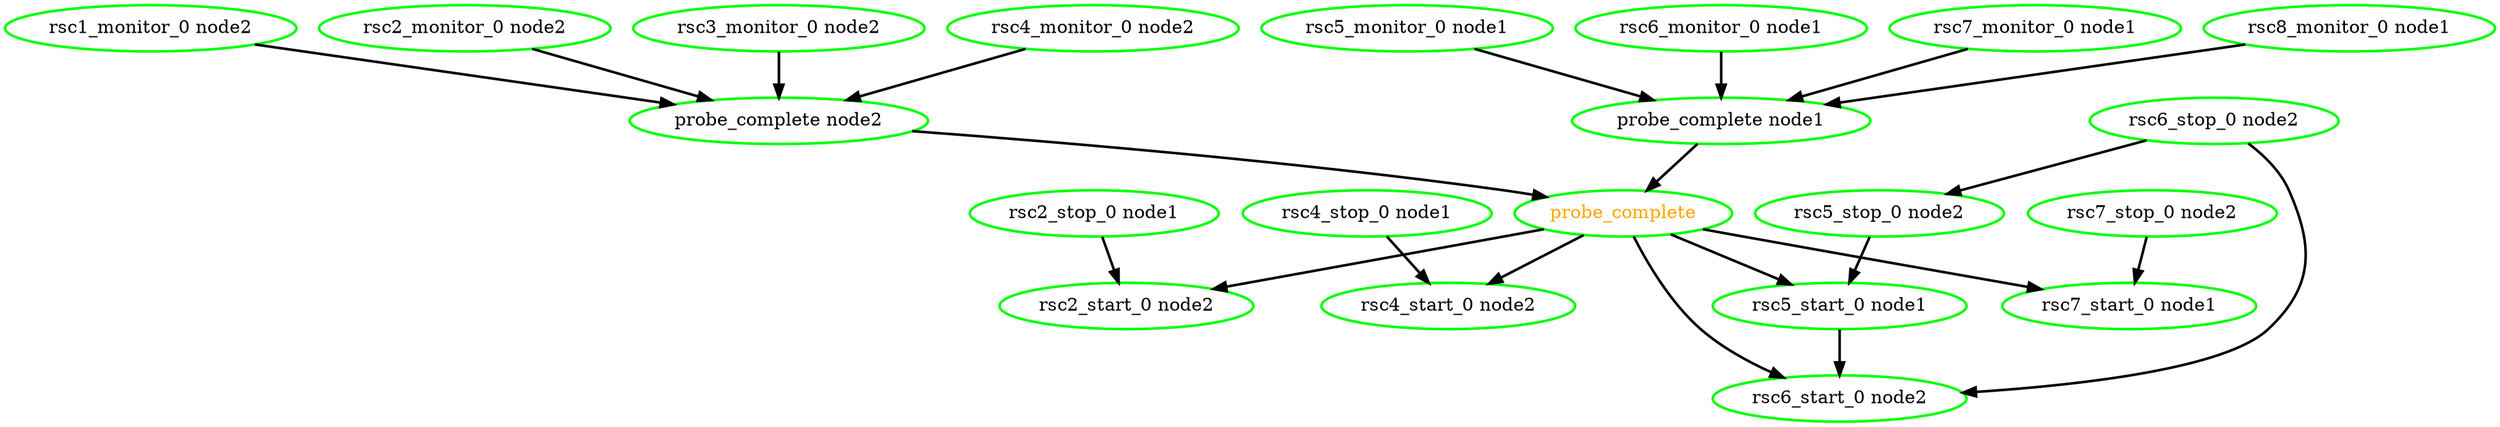  digraph "g" {
"probe_complete node1" -> "probe_complete" [ style = bold]
"probe_complete node1" [ style=bold color="green" fontcolor="black" ]
"probe_complete node2" -> "probe_complete" [ style = bold]
"probe_complete node2" [ style=bold color="green" fontcolor="black" ]
"probe_complete" -> "rsc2_start_0 node2" [ style = bold]
"probe_complete" -> "rsc4_start_0 node2" [ style = bold]
"probe_complete" -> "rsc5_start_0 node1" [ style = bold]
"probe_complete" -> "rsc6_start_0 node2" [ style = bold]
"probe_complete" -> "rsc7_start_0 node1" [ style = bold]
"probe_complete" [ style=bold color="green" fontcolor="orange" ]
"rsc1_monitor_0 node2" -> "probe_complete node2" [ style = bold]
"rsc1_monitor_0 node2" [ style=bold color="green" fontcolor="black" ]
"rsc2_monitor_0 node2" -> "probe_complete node2" [ style = bold]
"rsc2_monitor_0 node2" [ style=bold color="green" fontcolor="black" ]
"rsc2_start_0 node2" [ style=bold color="green" fontcolor="black" ]
"rsc2_stop_0 node1" -> "rsc2_start_0 node2" [ style = bold]
"rsc2_stop_0 node1" [ style=bold color="green" fontcolor="black" ]
"rsc3_monitor_0 node2" -> "probe_complete node2" [ style = bold]
"rsc3_monitor_0 node2" [ style=bold color="green" fontcolor="black" ]
"rsc4_monitor_0 node2" -> "probe_complete node2" [ style = bold]
"rsc4_monitor_0 node2" [ style=bold color="green" fontcolor="black" ]
"rsc4_start_0 node2" [ style=bold color="green" fontcolor="black" ]
"rsc4_stop_0 node1" -> "rsc4_start_0 node2" [ style = bold]
"rsc4_stop_0 node1" [ style=bold color="green" fontcolor="black" ]
"rsc5_monitor_0 node1" -> "probe_complete node1" [ style = bold]
"rsc5_monitor_0 node1" [ style=bold color="green" fontcolor="black" ]
"rsc5_start_0 node1" -> "rsc6_start_0 node2" [ style = bold]
"rsc5_start_0 node1" [ style=bold color="green" fontcolor="black" ]
"rsc5_stop_0 node2" -> "rsc5_start_0 node1" [ style = bold]
"rsc5_stop_0 node2" [ style=bold color="green" fontcolor="black" ]
"rsc6_monitor_0 node1" -> "probe_complete node1" [ style = bold]
"rsc6_monitor_0 node1" [ style=bold color="green" fontcolor="black" ]
"rsc6_start_0 node2" [ style=bold color="green" fontcolor="black" ]
"rsc6_stop_0 node2" -> "rsc5_stop_0 node2" [ style = bold]
"rsc6_stop_0 node2" -> "rsc6_start_0 node2" [ style = bold]
"rsc6_stop_0 node2" [ style=bold color="green" fontcolor="black" ]
"rsc7_monitor_0 node1" -> "probe_complete node1" [ style = bold]
"rsc7_monitor_0 node1" [ style=bold color="green" fontcolor="black" ]
"rsc7_start_0 node1" [ style=bold color="green" fontcolor="black" ]
"rsc7_stop_0 node2" -> "rsc7_start_0 node1" [ style = bold]
"rsc7_stop_0 node2" [ style=bold color="green" fontcolor="black" ]
"rsc8_monitor_0 node1" -> "probe_complete node1" [ style = bold]
"rsc8_monitor_0 node1" [ style=bold color="green" fontcolor="black" ]
}
